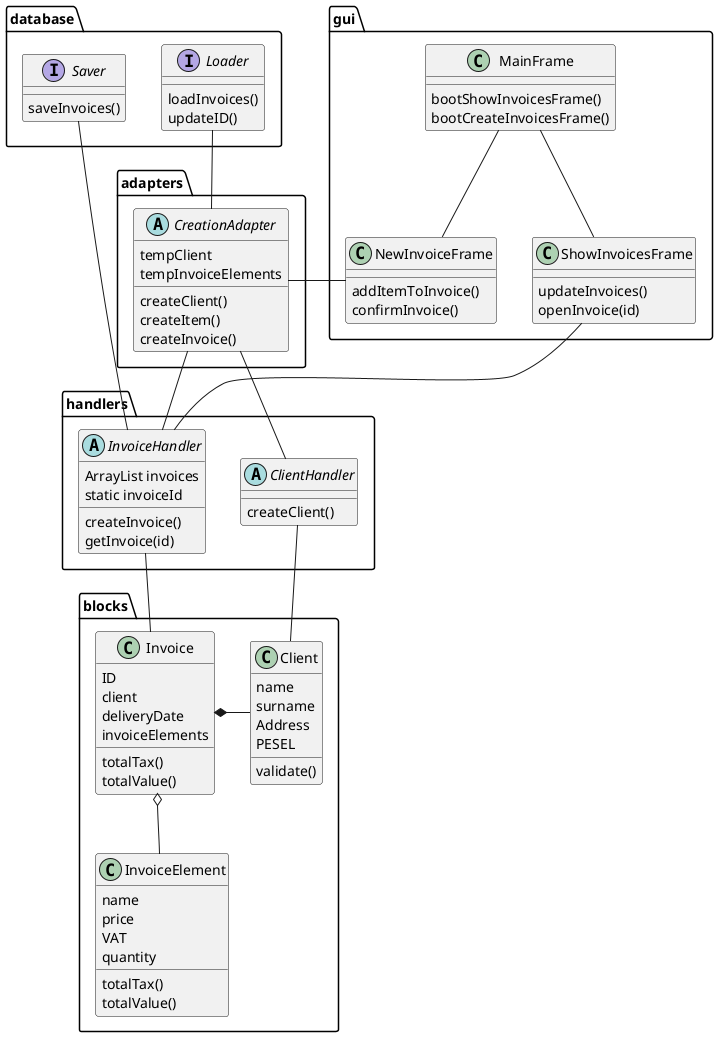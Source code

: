 @startuml

class blocks.Invoice {
    ID
    client
    deliveryDate
    invoiceElements
    totalTax()
    totalValue()
}

class blocks.Client {
    name
    surname
    Address
    PESEL
    validate()
}

class blocks.InvoiceElement{
    name
    price
    VAT
    quantity
    totalTax()
    totalValue()
}

abstract handlers.InvoiceHandler{
    ArrayList invoices
    static invoiceId
    createInvoice()
    getInvoice(id)
}

abstract handlers.ClientHandler{
    createClient()
}

abstract adapters.CreationAdapter {
    tempClient
    tempInvoiceElements
    createClient()
    createItem()
    createInvoice()

}


class gui.MainFrame{
    bootShowInvoicesFrame()
    bootCreateInvoicesFrame()
}

class gui.NewInvoiceFrame {
    addItemToInvoice()
    confirmInvoice()
}

class gui.ShowInvoicesFrame {
    updateInvoices()
    openInvoice(id)
}

interface database.Loader {
    loadInvoices()
    updateID()
}
interface database.Saver {
    saveInvoices()
}

gui.NewInvoiceFrame - adapters.CreationAdapter
gui.MainFrame -- gui.ShowInvoicesFrame
gui.MainFrame -- gui.NewInvoiceFrame
gui.ShowInvoicesFrame -- handlers.InvoiceHandler
adapters.CreationAdapter -- handlers.ClientHandler
adapters.CreationAdapter -- handlers.InvoiceHandler
blocks.Invoice *- blocks.Client
blocks.Invoice o-- blocks.InvoiceElement
handlers.InvoiceHandler -- blocks.Invoice
handlers.ClientHandler -- blocks.Client
database.Loader -- adapters.CreationAdapter
database.Saver - handlers.InvoiceHandler

@enduml